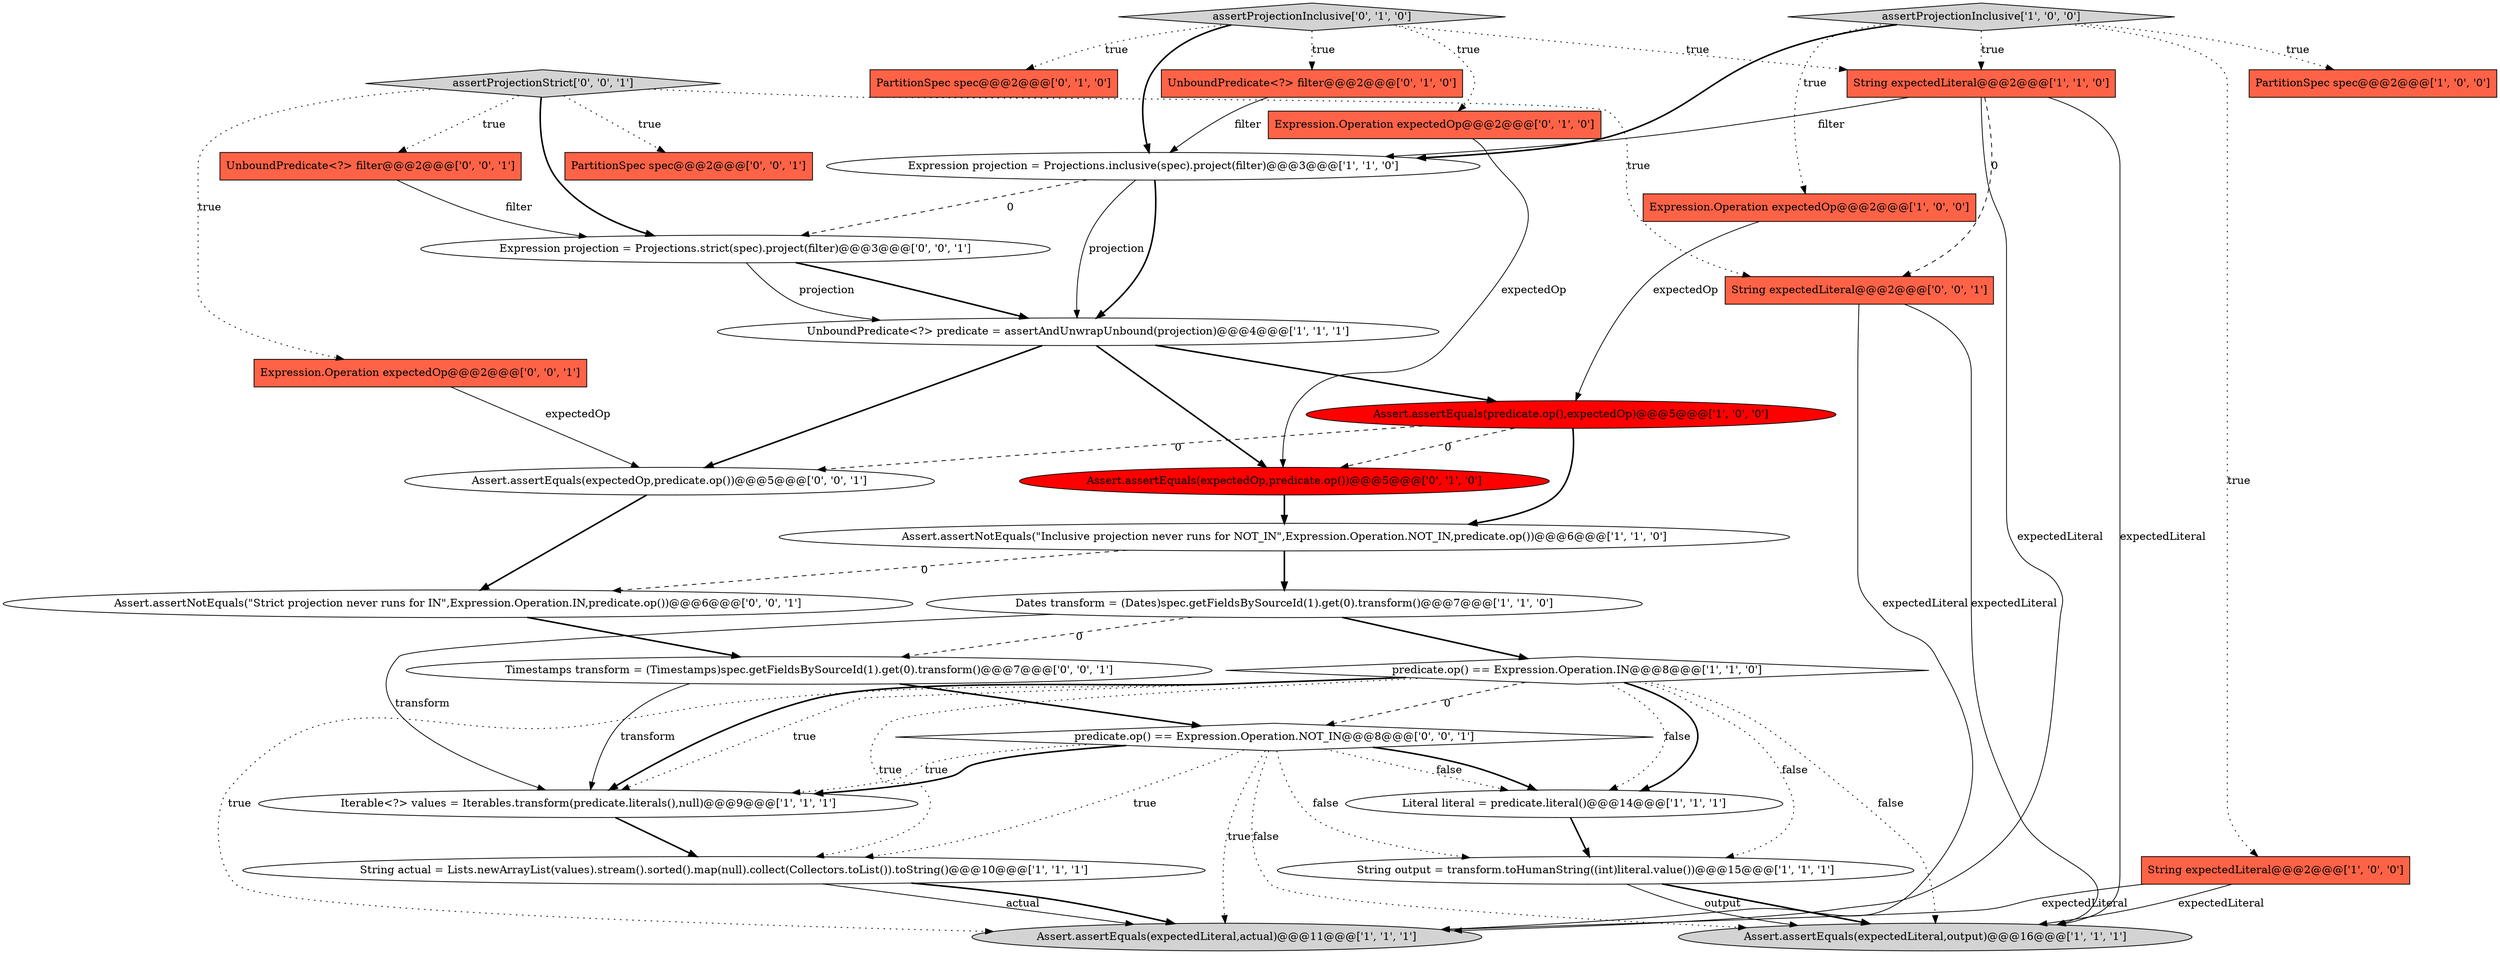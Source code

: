 digraph {
23 [style = filled, label = "Timestamps transform = (Timestamps)spec.getFieldsBySourceId(1).get(0).transform()@@@7@@@['0', '0', '1']", fillcolor = white, shape = ellipse image = "AAA0AAABBB3BBB"];
1 [style = filled, label = "UnboundPredicate<?> predicate = assertAndUnwrapUnbound(projection)@@@4@@@['1', '1', '1']", fillcolor = white, shape = ellipse image = "AAA0AAABBB1BBB"];
10 [style = filled, label = "Assert.assertEquals(predicate.op(),expectedOp)@@@5@@@['1', '0', '0']", fillcolor = red, shape = ellipse image = "AAA1AAABBB1BBB"];
20 [style = filled, label = "Expression.Operation expectedOp@@@2@@@['0', '1', '0']", fillcolor = tomato, shape = box image = "AAA0AAABBB2BBB"];
5 [style = filled, label = "Assert.assertEquals(expectedLiteral,actual)@@@11@@@['1', '1', '1']", fillcolor = lightgray, shape = ellipse image = "AAA0AAABBB1BBB"];
8 [style = filled, label = "Assert.assertEquals(expectedLiteral,output)@@@16@@@['1', '1', '1']", fillcolor = lightgray, shape = ellipse image = "AAA0AAABBB1BBB"];
6 [style = filled, label = "Dates transform = (Dates)spec.getFieldsBySourceId(1).get(0).transform()@@@7@@@['1', '1', '0']", fillcolor = white, shape = ellipse image = "AAA0AAABBB1BBB"];
31 [style = filled, label = "predicate.op() == Expression.Operation.NOT_IN@@@8@@@['0', '0', '1']", fillcolor = white, shape = diamond image = "AAA0AAABBB3BBB"];
19 [style = filled, label = "Assert.assertEquals(expectedOp,predicate.op())@@@5@@@['0', '1', '0']", fillcolor = red, shape = ellipse image = "AAA1AAABBB2BBB"];
27 [style = filled, label = "PartitionSpec spec@@@2@@@['0', '0', '1']", fillcolor = tomato, shape = box image = "AAA0AAABBB3BBB"];
12 [style = filled, label = "Expression.Operation expectedOp@@@2@@@['1', '0', '0']", fillcolor = tomato, shape = box image = "AAA0AAABBB1BBB"];
18 [style = filled, label = "PartitionSpec spec@@@2@@@['0', '1', '0']", fillcolor = tomato, shape = box image = "AAA0AAABBB2BBB"];
3 [style = filled, label = "PartitionSpec spec@@@2@@@['1', '0', '0']", fillcolor = tomato, shape = box image = "AAA0AAABBB1BBB"];
17 [style = filled, label = "assertProjectionInclusive['0', '1', '0']", fillcolor = lightgray, shape = diamond image = "AAA0AAABBB2BBB"];
26 [style = filled, label = "assertProjectionStrict['0', '0', '1']", fillcolor = lightgray, shape = diamond image = "AAA0AAABBB3BBB"];
22 [style = filled, label = "Assert.assertNotEquals(\"Strict projection never runs for IN\",Expression.Operation.IN,predicate.op())@@@6@@@['0', '0', '1']", fillcolor = white, shape = ellipse image = "AAA0AAABBB3BBB"];
13 [style = filled, label = "predicate.op() == Expression.Operation.IN@@@8@@@['1', '1', '0']", fillcolor = white, shape = diamond image = "AAA0AAABBB1BBB"];
25 [style = filled, label = "UnboundPredicate<?> filter@@@2@@@['0', '0', '1']", fillcolor = tomato, shape = box image = "AAA0AAABBB3BBB"];
28 [style = filled, label = "String expectedLiteral@@@2@@@['0', '0', '1']", fillcolor = tomato, shape = box image = "AAA0AAABBB3BBB"];
16 [style = filled, label = "String expectedLiteral@@@2@@@['1', '1', '0']", fillcolor = tomato, shape = box image = "AAA0AAABBB1BBB"];
30 [style = filled, label = "Expression projection = Projections.strict(spec).project(filter)@@@3@@@['0', '0', '1']", fillcolor = white, shape = ellipse image = "AAA0AAABBB3BBB"];
24 [style = filled, label = "Expression.Operation expectedOp@@@2@@@['0', '0', '1']", fillcolor = tomato, shape = box image = "AAA0AAABBB3BBB"];
9 [style = filled, label = "Expression projection = Projections.inclusive(spec).project(filter)@@@3@@@['1', '1', '0']", fillcolor = white, shape = ellipse image = "AAA0AAABBB1BBB"];
7 [style = filled, label = "String expectedLiteral@@@2@@@['1', '0', '0']", fillcolor = tomato, shape = box image = "AAA0AAABBB1BBB"];
0 [style = filled, label = "assertProjectionInclusive['1', '0', '0']", fillcolor = lightgray, shape = diamond image = "AAA0AAABBB1BBB"];
11 [style = filled, label = "Assert.assertNotEquals(\"Inclusive projection never runs for NOT_IN\",Expression.Operation.NOT_IN,predicate.op())@@@6@@@['1', '1', '0']", fillcolor = white, shape = ellipse image = "AAA0AAABBB1BBB"];
4 [style = filled, label = "Iterable<?> values = Iterables.transform(predicate.literals(),null)@@@9@@@['1', '1', '1']", fillcolor = white, shape = ellipse image = "AAA0AAABBB1BBB"];
2 [style = filled, label = "Literal literal = predicate.literal()@@@14@@@['1', '1', '1']", fillcolor = white, shape = ellipse image = "AAA0AAABBB1BBB"];
15 [style = filled, label = "String actual = Lists.newArrayList(values).stream().sorted().map(null).collect(Collectors.toList()).toString()@@@10@@@['1', '1', '1']", fillcolor = white, shape = ellipse image = "AAA0AAABBB1BBB"];
21 [style = filled, label = "UnboundPredicate<?> filter@@@2@@@['0', '1', '0']", fillcolor = tomato, shape = box image = "AAA0AAABBB2BBB"];
29 [style = filled, label = "Assert.assertEquals(expectedOp,predicate.op())@@@5@@@['0', '0', '1']", fillcolor = white, shape = ellipse image = "AAA0AAABBB3BBB"];
14 [style = filled, label = "String output = transform.toHumanString((int)literal.value())@@@15@@@['1', '1', '1']", fillcolor = white, shape = ellipse image = "AAA0AAABBB1BBB"];
17->20 [style = dotted, label="true"];
23->31 [style = bold, label=""];
20->19 [style = solid, label="expectedOp"];
0->12 [style = dotted, label="true"];
0->9 [style = bold, label=""];
31->14 [style = dotted, label="false"];
31->8 [style = dotted, label="false"];
30->1 [style = bold, label=""];
13->8 [style = dotted, label="false"];
17->18 [style = dotted, label="true"];
31->2 [style = dotted, label="false"];
26->25 [style = dotted, label="true"];
10->19 [style = dashed, label="0"];
23->4 [style = solid, label="transform"];
15->5 [style = solid, label="actual"];
7->8 [style = solid, label="expectedLiteral"];
11->6 [style = bold, label=""];
17->9 [style = bold, label=""];
4->15 [style = bold, label=""];
13->2 [style = dotted, label="false"];
24->29 [style = solid, label="expectedOp"];
13->14 [style = dotted, label="false"];
31->5 [style = dotted, label="true"];
26->27 [style = dotted, label="true"];
11->22 [style = dashed, label="0"];
31->4 [style = bold, label=""];
19->11 [style = bold, label=""];
31->2 [style = bold, label=""];
28->5 [style = solid, label="expectedLiteral"];
16->9 [style = solid, label="filter"];
13->5 [style = dotted, label="true"];
10->29 [style = dashed, label="0"];
25->30 [style = solid, label="filter"];
22->23 [style = bold, label=""];
6->4 [style = solid, label="transform"];
15->5 [style = bold, label=""];
30->1 [style = solid, label="projection"];
26->30 [style = bold, label=""];
21->9 [style = solid, label="filter"];
17->16 [style = dotted, label="true"];
9->1 [style = solid, label="projection"];
13->31 [style = dashed, label="0"];
26->28 [style = dotted, label="true"];
6->13 [style = bold, label=""];
26->24 [style = dotted, label="true"];
2->14 [style = bold, label=""];
6->23 [style = dashed, label="0"];
12->10 [style = solid, label="expectedOp"];
31->15 [style = dotted, label="true"];
16->8 [style = solid, label="expectedLiteral"];
13->15 [style = dotted, label="true"];
14->8 [style = bold, label=""];
0->3 [style = dotted, label="true"];
16->5 [style = solid, label="expectedLiteral"];
29->22 [style = bold, label=""];
0->16 [style = dotted, label="true"];
1->29 [style = bold, label=""];
9->1 [style = bold, label=""];
1->19 [style = bold, label=""];
14->8 [style = solid, label="output"];
1->10 [style = bold, label=""];
17->21 [style = dotted, label="true"];
28->8 [style = solid, label="expectedLiteral"];
31->4 [style = dotted, label="true"];
7->5 [style = solid, label="expectedLiteral"];
13->4 [style = bold, label=""];
16->28 [style = dashed, label="0"];
9->30 [style = dashed, label="0"];
13->4 [style = dotted, label="true"];
0->7 [style = dotted, label="true"];
13->2 [style = bold, label=""];
10->11 [style = bold, label=""];
}

